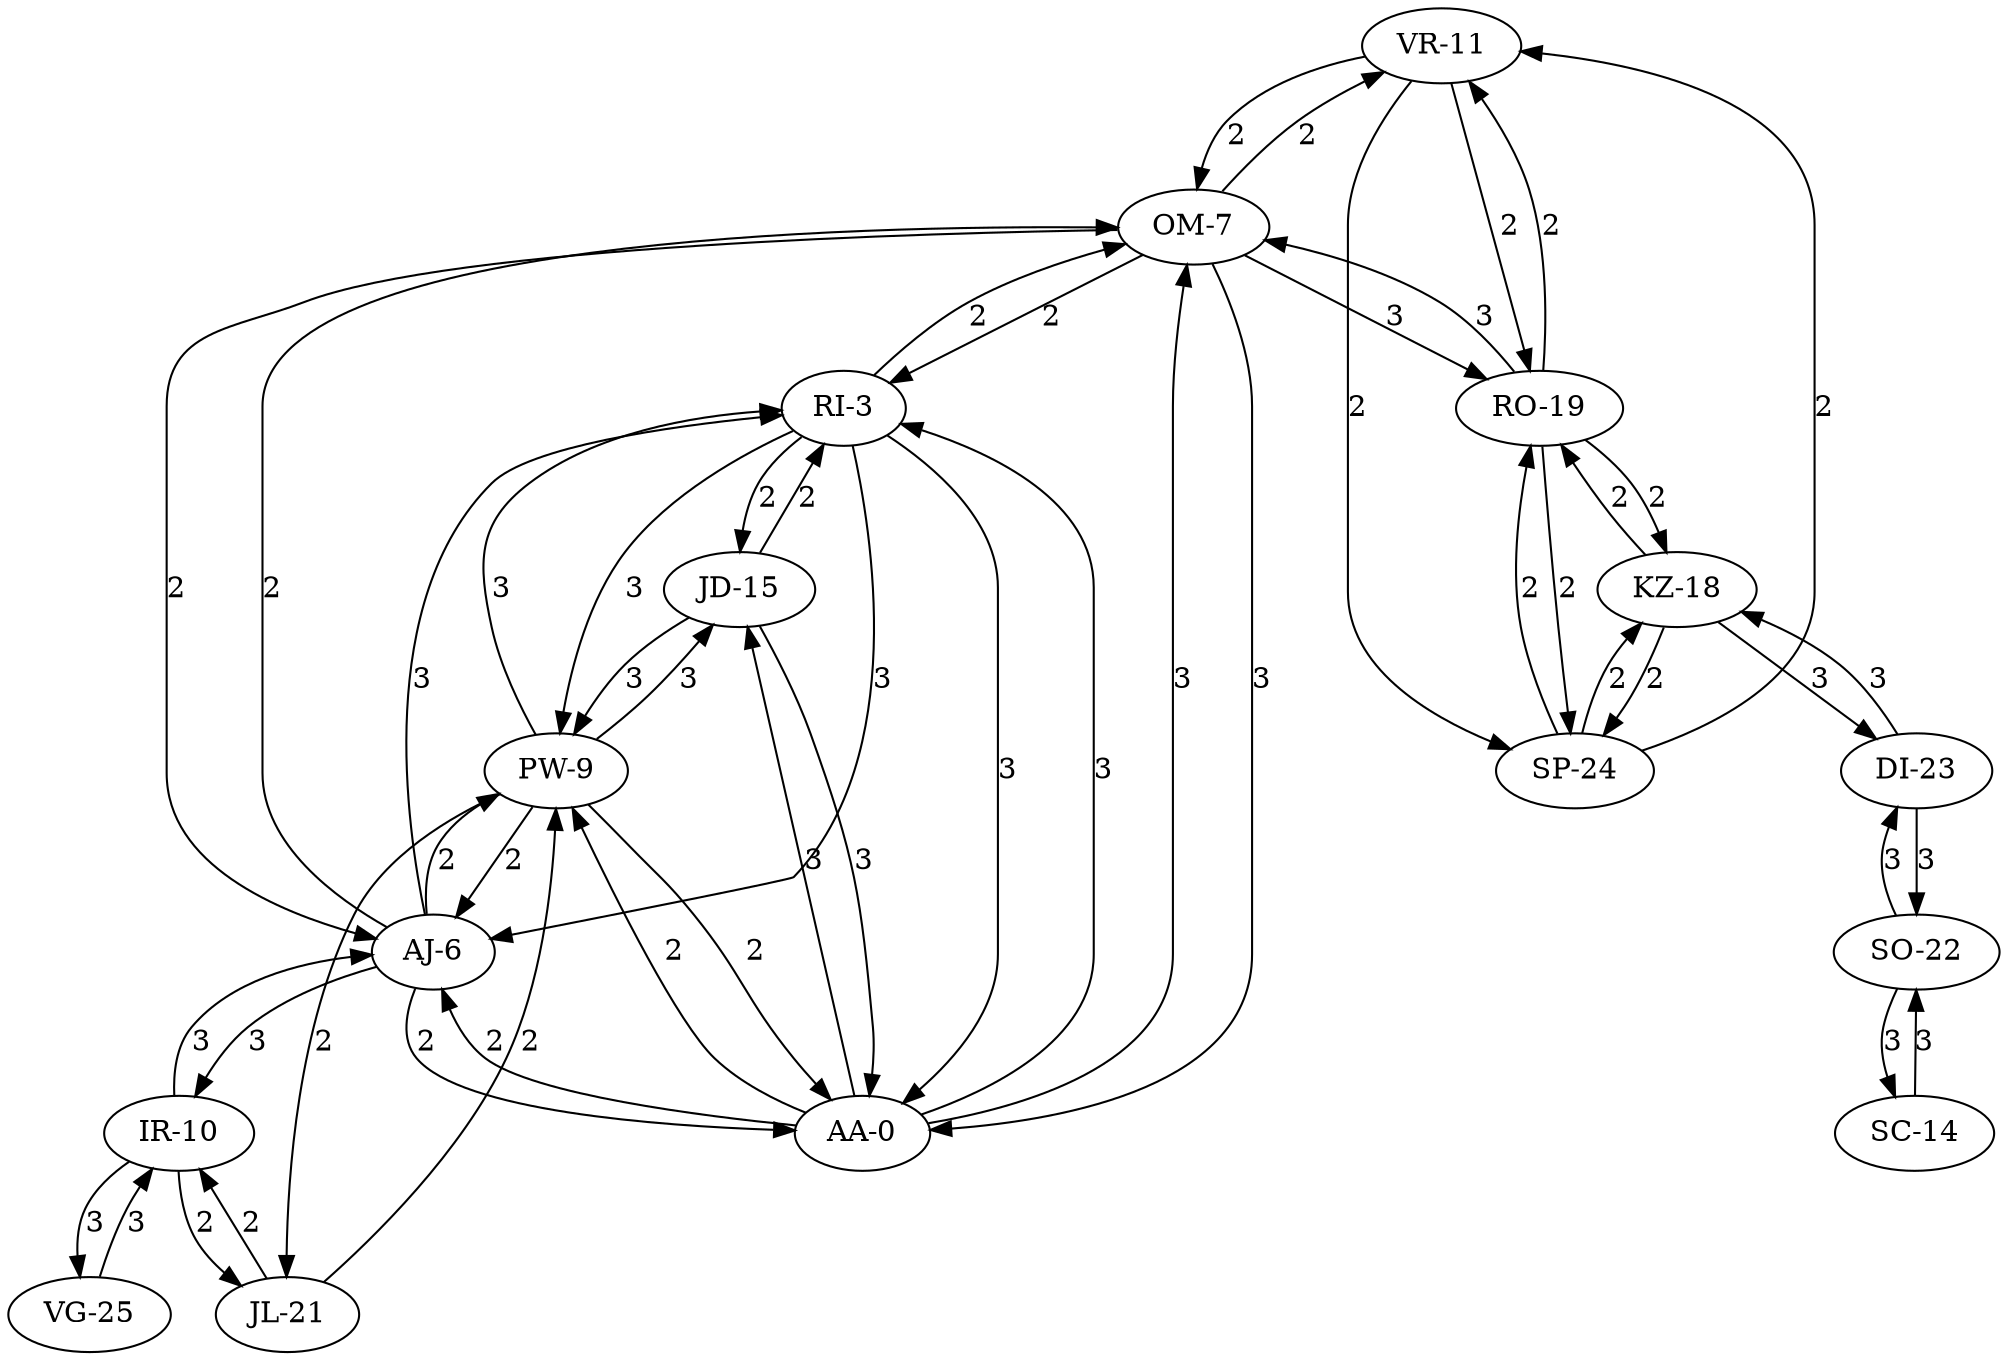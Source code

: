 digraph {
    0 [ label = "VR-11" ]
    1 [ label = "OM-7" ]
    2 [ label = "SP-24" ]
    3 [ label = "RO-19" ]
    4 [ label = "KZ-18" ]
    5 [ label = "DI-23" ]
    6 [ label = "AJ-6" ]
    7 [ label = "PW-9" ]
    8 [ label = "IR-10" ]
    9 [ label = "AA-0" ]
    10 [ label = "RI-3" ]
    11 [ label = "JD-15" ]
    12 [ label = "VG-25" ]
    13 [ label = "JL-21" ]
    14 [ label = "SO-22" ]
    15 [ label = "SC-14" ]
    0 -> 1 [ label = "2" ]
    0 -> 2 [ label = "2" ]
    0 -> 3 [ label = "2" ]
    4 -> 5 [ label = "3" ]
    4 -> 3 [ label = "2" ]
    4 -> 2 [ label = "2" ]
    6 -> 7 [ label = "2" ]
    6 -> 8 [ label = "3" ]
    6 -> 1 [ label = "2" ]
    6 -> 9 [ label = "2" ]
    6 -> 10 [ label = "3" ]
    9 -> 11 [ label = "3" ]
    9 -> 10 [ label = "3" ]
    9 -> 7 [ label = "2" ]
    9 -> 6 [ label = "2" ]
    9 -> 1 [ label = "3" ]
    12 -> 8 [ label = "3" ]
    8 -> 13 [ label = "2" ]
    8 -> 6 [ label = "3" ]
    8 -> 12 [ label = "3" ]
    14 -> 5 [ label = "3" ]
    14 -> 15 [ label = "3" ]
    15 -> 14 [ label = "3" ]
    3 -> 1 [ label = "3" ]
    3 -> 0 [ label = "2" ]
    3 -> 4 [ label = "2" ]
    3 -> 2 [ label = "2" ]
    13 -> 7 [ label = "2" ]
    13 -> 8 [ label = "2" ]
    7 -> 9 [ label = "2" ]
    7 -> 13 [ label = "2" ]
    7 -> 11 [ label = "3" ]
    7 -> 10 [ label = "3" ]
    7 -> 6 [ label = "2" ]
    5 -> 4 [ label = "3" ]
    5 -> 14 [ label = "3" ]
    11 -> 10 [ label = "2" ]
    11 -> 9 [ label = "3" ]
    11 -> 7 [ label = "3" ]
    2 -> 3 [ label = "2" ]
    2 -> 0 [ label = "2" ]
    2 -> 4 [ label = "2" ]
    1 -> 9 [ label = "3" ]
    1 -> 3 [ label = "3" ]
    1 -> 10 [ label = "2" ]
    1 -> 6 [ label = "2" ]
    1 -> 0 [ label = "2" ]
    10 -> 11 [ label = "2" ]
    10 -> 1 [ label = "2" ]
    10 -> 6 [ label = "3" ]
    10 -> 9 [ label = "3" ]
    10 -> 7 [ label = "3" ]
}

